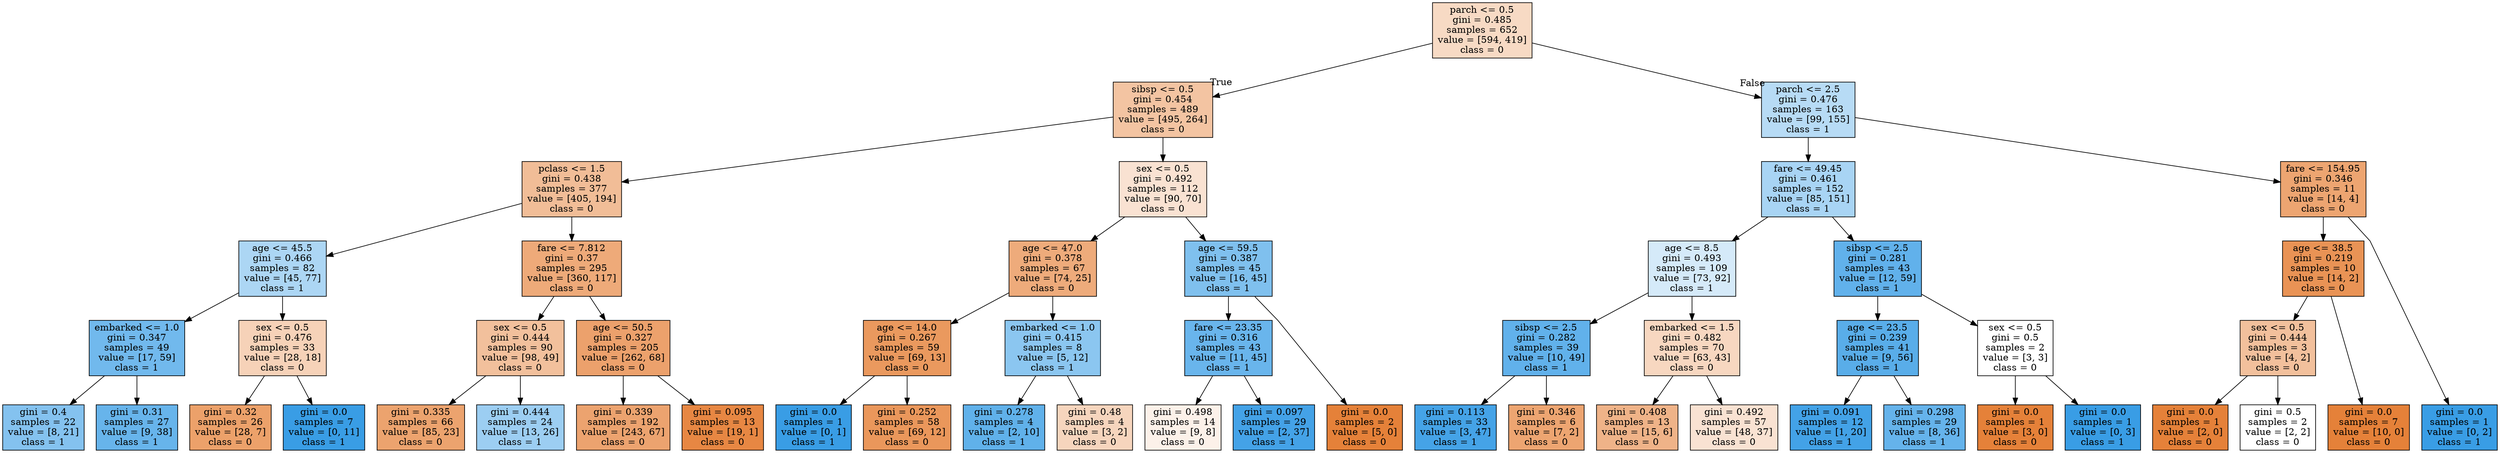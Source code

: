 digraph Tree {
node [shape=box, style="filled", color="black"] ;
graph [ranksep=equally, splines=polyline] ;
0 [label="parch <= 0.5\ngini = 0.485\nsamples = 652\nvalue = [594, 419]\nclass = 0", fillcolor="#e581394b"] ;
1 [label="sibsp <= 0.5\ngini = 0.454\nsamples = 489\nvalue = [495, 264]\nclass = 0", fillcolor="#e5813977"] ;
0 -> 1 [labeldistance=2.5, labelangle=45, headlabel="True"] ;
2 [label="pclass <= 1.5\ngini = 0.438\nsamples = 377\nvalue = [405, 194]\nclass = 0", fillcolor="#e5813985"] ;
1 -> 2 ;
3 [label="age <= 45.5\ngini = 0.466\nsamples = 82\nvalue = [45, 77]\nclass = 1", fillcolor="#399de56a"] ;
2 -> 3 ;
4 [label="embarked <= 1.0\ngini = 0.347\nsamples = 49\nvalue = [17, 59]\nclass = 1", fillcolor="#399de5b6"] ;
3 -> 4 ;
5 [label="gini = 0.4\nsamples = 22\nvalue = [8, 21]\nclass = 1", fillcolor="#399de59e"] ;
4 -> 5 ;
6 [label="gini = 0.31\nsamples = 27\nvalue = [9, 38]\nclass = 1", fillcolor="#399de5c3"] ;
4 -> 6 ;
7 [label="sex <= 0.5\ngini = 0.476\nsamples = 33\nvalue = [28, 18]\nclass = 0", fillcolor="#e581395b"] ;
3 -> 7 ;
8 [label="gini = 0.32\nsamples = 26\nvalue = [28, 7]\nclass = 0", fillcolor="#e58139bf"] ;
7 -> 8 ;
9 [label="gini = 0.0\nsamples = 7\nvalue = [0, 11]\nclass = 1", fillcolor="#399de5ff"] ;
7 -> 9 ;
10 [label="fare <= 7.812\ngini = 0.37\nsamples = 295\nvalue = [360, 117]\nclass = 0", fillcolor="#e58139ac"] ;
2 -> 10 ;
11 [label="sex <= 0.5\ngini = 0.444\nsamples = 90\nvalue = [98, 49]\nclass = 0", fillcolor="#e581397f"] ;
10 -> 11 ;
12 [label="gini = 0.335\nsamples = 66\nvalue = [85, 23]\nclass = 0", fillcolor="#e58139ba"] ;
11 -> 12 ;
13 [label="gini = 0.444\nsamples = 24\nvalue = [13, 26]\nclass = 1", fillcolor="#399de57f"] ;
11 -> 13 ;
14 [label="age <= 50.5\ngini = 0.327\nsamples = 205\nvalue = [262, 68]\nclass = 0", fillcolor="#e58139bd"] ;
10 -> 14 ;
15 [label="gini = 0.339\nsamples = 192\nvalue = [243, 67]\nclass = 0", fillcolor="#e58139b9"] ;
14 -> 15 ;
16 [label="gini = 0.095\nsamples = 13\nvalue = [19, 1]\nclass = 0", fillcolor="#e58139f2"] ;
14 -> 16 ;
17 [label="sex <= 0.5\ngini = 0.492\nsamples = 112\nvalue = [90, 70]\nclass = 0", fillcolor="#e5813939"] ;
1 -> 17 ;
18 [label="age <= 47.0\ngini = 0.378\nsamples = 67\nvalue = [74, 25]\nclass = 0", fillcolor="#e58139a9"] ;
17 -> 18 ;
19 [label="age <= 14.0\ngini = 0.267\nsamples = 59\nvalue = [69, 13]\nclass = 0", fillcolor="#e58139cf"] ;
18 -> 19 ;
20 [label="gini = 0.0\nsamples = 1\nvalue = [0, 1]\nclass = 1", fillcolor="#399de5ff"] ;
19 -> 20 ;
21 [label="gini = 0.252\nsamples = 58\nvalue = [69, 12]\nclass = 0", fillcolor="#e58139d3"] ;
19 -> 21 ;
22 [label="embarked <= 1.0\ngini = 0.415\nsamples = 8\nvalue = [5, 12]\nclass = 1", fillcolor="#399de595"] ;
18 -> 22 ;
23 [label="gini = 0.278\nsamples = 4\nvalue = [2, 10]\nclass = 1", fillcolor="#399de5cc"] ;
22 -> 23 ;
24 [label="gini = 0.48\nsamples = 4\nvalue = [3, 2]\nclass = 0", fillcolor="#e5813955"] ;
22 -> 24 ;
25 [label="age <= 59.5\ngini = 0.387\nsamples = 45\nvalue = [16, 45]\nclass = 1", fillcolor="#399de5a4"] ;
17 -> 25 ;
26 [label="fare <= 23.35\ngini = 0.316\nsamples = 43\nvalue = [11, 45]\nclass = 1", fillcolor="#399de5c1"] ;
25 -> 26 ;
27 [label="gini = 0.498\nsamples = 14\nvalue = [9, 8]\nclass = 0", fillcolor="#e581391c"] ;
26 -> 27 ;
28 [label="gini = 0.097\nsamples = 29\nvalue = [2, 37]\nclass = 1", fillcolor="#399de5f1"] ;
26 -> 28 ;
29 [label="gini = 0.0\nsamples = 2\nvalue = [5, 0]\nclass = 0", fillcolor="#e58139ff"] ;
25 -> 29 ;
30 [label="parch <= 2.5\ngini = 0.476\nsamples = 163\nvalue = [99, 155]\nclass = 1", fillcolor="#399de55c"] ;
0 -> 30 [labeldistance=2.5, labelangle=-45, headlabel="False"] ;
31 [label="fare <= 49.45\ngini = 0.461\nsamples = 152\nvalue = [85, 151]\nclass = 1", fillcolor="#399de56f"] ;
30 -> 31 ;
32 [label="age <= 8.5\ngini = 0.493\nsamples = 109\nvalue = [73, 92]\nclass = 1", fillcolor="#399de535"] ;
31 -> 32 ;
33 [label="sibsp <= 2.5\ngini = 0.282\nsamples = 39\nvalue = [10, 49]\nclass = 1", fillcolor="#399de5cb"] ;
32 -> 33 ;
34 [label="gini = 0.113\nsamples = 33\nvalue = [3, 47]\nclass = 1", fillcolor="#399de5ef"] ;
33 -> 34 ;
35 [label="gini = 0.346\nsamples = 6\nvalue = [7, 2]\nclass = 0", fillcolor="#e58139b6"] ;
33 -> 35 ;
36 [label="embarked <= 1.5\ngini = 0.482\nsamples = 70\nvalue = [63, 43]\nclass = 0", fillcolor="#e5813951"] ;
32 -> 36 ;
37 [label="gini = 0.408\nsamples = 13\nvalue = [15, 6]\nclass = 0", fillcolor="#e5813999"] ;
36 -> 37 ;
38 [label="gini = 0.492\nsamples = 57\nvalue = [48, 37]\nclass = 0", fillcolor="#e581393a"] ;
36 -> 38 ;
39 [label="sibsp <= 2.5\ngini = 0.281\nsamples = 43\nvalue = [12, 59]\nclass = 1", fillcolor="#399de5cb"] ;
31 -> 39 ;
40 [label="age <= 23.5\ngini = 0.239\nsamples = 41\nvalue = [9, 56]\nclass = 1", fillcolor="#399de5d6"] ;
39 -> 40 ;
41 [label="gini = 0.091\nsamples = 12\nvalue = [1, 20]\nclass = 1", fillcolor="#399de5f2"] ;
40 -> 41 ;
42 [label="gini = 0.298\nsamples = 29\nvalue = [8, 36]\nclass = 1", fillcolor="#399de5c6"] ;
40 -> 42 ;
43 [label="sex <= 0.5\ngini = 0.5\nsamples = 2\nvalue = [3, 3]\nclass = 0", fillcolor="#e5813900"] ;
39 -> 43 ;
44 [label="gini = 0.0\nsamples = 1\nvalue = [3, 0]\nclass = 0", fillcolor="#e58139ff"] ;
43 -> 44 ;
45 [label="gini = 0.0\nsamples = 1\nvalue = [0, 3]\nclass = 1", fillcolor="#399de5ff"] ;
43 -> 45 ;
46 [label="fare <= 154.95\ngini = 0.346\nsamples = 11\nvalue = [14, 4]\nclass = 0", fillcolor="#e58139b6"] ;
30 -> 46 ;
47 [label="age <= 38.5\ngini = 0.219\nsamples = 10\nvalue = [14, 2]\nclass = 0", fillcolor="#e58139db"] ;
46 -> 47 ;
48 [label="sex <= 0.5\ngini = 0.444\nsamples = 3\nvalue = [4, 2]\nclass = 0", fillcolor="#e581397f"] ;
47 -> 48 ;
49 [label="gini = 0.0\nsamples = 1\nvalue = [2, 0]\nclass = 0", fillcolor="#e58139ff"] ;
48 -> 49 ;
50 [label="gini = 0.5\nsamples = 2\nvalue = [2, 2]\nclass = 0", fillcolor="#e5813900"] ;
48 -> 50 ;
51 [label="gini = 0.0\nsamples = 7\nvalue = [10, 0]\nclass = 0", fillcolor="#e58139ff"] ;
47 -> 51 ;
52 [label="gini = 0.0\nsamples = 1\nvalue = [0, 2]\nclass = 1", fillcolor="#399de5ff"] ;
46 -> 52 ;
{rank=same ; 0} ;
{rank=same ; 1; 30} ;
{rank=same ; 2; 17; 31; 46} ;
{rank=same ; 3; 10; 18; 25; 32; 39; 47} ;
{rank=same ; 4; 7; 11; 14; 19; 22; 26; 33; 36; 40; 43; 48} ;
{rank=same ; 5; 6; 8; 9; 12; 13; 15; 16; 20; 21; 23; 24; 27; 28; 29; 34; 35; 37; 38; 41; 42; 44; 45; 49; 50; 51; 52} ;
}